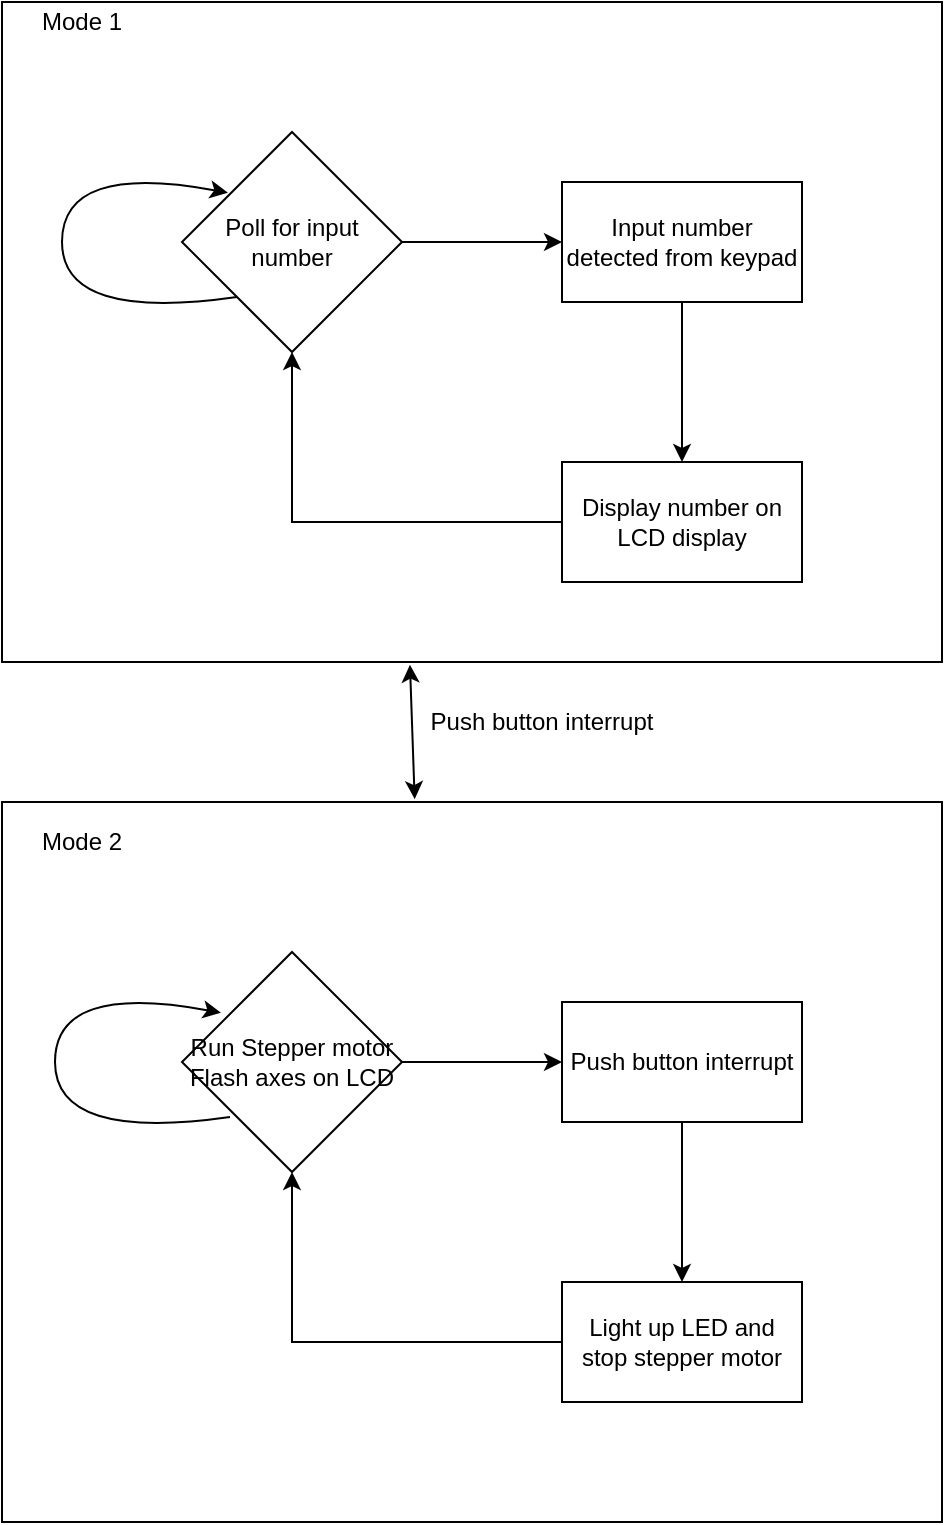 <mxfile version="11.3.0" type="device" pages="1"><diagram id="RFgCJ1ytmicZaNXon4Z1" name="Page-1"><mxGraphModel dx="525" dy="811" grid="1" gridSize="10" guides="1" tooltips="1" connect="1" arrows="1" fold="1" page="1" pageScale="1" pageWidth="850" pageHeight="1100" math="0" shadow="0"><root><mxCell id="0"/><mxCell id="1" parent="0"/><mxCell id="CMnNo58IAOqF4bnE65OY-19" value="" style="rounded=0;whiteSpace=wrap;html=1;fillColor=none;" vertex="1" parent="1"><mxGeometry x="210" y="520" width="470" height="360" as="geometry"/></mxCell><mxCell id="CMnNo58IAOqF4bnE65OY-27" value="" style="rounded=0;whiteSpace=wrap;html=1;fillColor=none;" vertex="1" parent="1"><mxGeometry x="210" y="120" width="470" height="330" as="geometry"/></mxCell><mxCell id="CMnNo58IAOqF4bnE65OY-3" value="" style="edgeStyle=orthogonalEdgeStyle;rounded=0;orthogonalLoop=1;jettySize=auto;html=1;" edge="1" parent="1" source="CMnNo58IAOqF4bnE65OY-1"><mxGeometry relative="1" as="geometry"><mxPoint x="490" y="240" as="targetPoint"/></mxGeometry></mxCell><mxCell id="CMnNo58IAOqF4bnE65OY-1" value="Poll for input number" style="rhombus;whiteSpace=wrap;html=1;" vertex="1" parent="1"><mxGeometry x="300" y="185" width="110" height="110" as="geometry"/></mxCell><mxCell id="CMnNo58IAOqF4bnE65OY-7" value="" style="edgeStyle=orthogonalEdgeStyle;rounded=0;orthogonalLoop=1;jettySize=auto;html=1;" edge="1" parent="1" source="CMnNo58IAOqF4bnE65OY-5" target="CMnNo58IAOqF4bnE65OY-6"><mxGeometry relative="1" as="geometry"/></mxCell><mxCell id="CMnNo58IAOqF4bnE65OY-5" value="Input number detected from keypad" style="rounded=0;whiteSpace=wrap;html=1;" vertex="1" parent="1"><mxGeometry x="490" y="210" width="120" height="60" as="geometry"/></mxCell><mxCell id="CMnNo58IAOqF4bnE65OY-9" value="" style="edgeStyle=orthogonalEdgeStyle;rounded=0;orthogonalLoop=1;jettySize=auto;html=1;entryX=0.5;entryY=1;entryDx=0;entryDy=0;" edge="1" parent="1" source="CMnNo58IAOqF4bnE65OY-6" target="CMnNo58IAOqF4bnE65OY-1"><mxGeometry relative="1" as="geometry"><mxPoint x="410" y="380" as="targetPoint"/></mxGeometry></mxCell><mxCell id="CMnNo58IAOqF4bnE65OY-6" value="Display number on LCD display" style="rounded=0;whiteSpace=wrap;html=1;" vertex="1" parent="1"><mxGeometry x="490" y="350" width="120" height="60" as="geometry"/></mxCell><mxCell id="CMnNo58IAOqF4bnE65OY-11" value="Mode 1" style="text;html=1;strokeColor=none;fillColor=none;align=center;verticalAlign=middle;whiteSpace=wrap;rounded=0;" vertex="1" parent="1"><mxGeometry x="220" y="120" width="60" height="20" as="geometry"/></mxCell><mxCell id="CMnNo58IAOqF4bnE65OY-13" value="" style="edgeStyle=orthogonalEdgeStyle;rounded=0;orthogonalLoop=1;jettySize=auto;html=1;" edge="1" parent="1" source="CMnNo58IAOqF4bnE65OY-14"><mxGeometry relative="1" as="geometry"><mxPoint x="490" y="650" as="targetPoint"/></mxGeometry></mxCell><mxCell id="CMnNo58IAOqF4bnE65OY-14" value="Run Stepper motor&lt;br&gt;Flash axes on LCD" style="rhombus;whiteSpace=wrap;html=1;" vertex="1" parent="1"><mxGeometry x="300" y="595" width="110" height="110" as="geometry"/></mxCell><mxCell id="CMnNo58IAOqF4bnE65OY-15" value="" style="edgeStyle=orthogonalEdgeStyle;rounded=0;orthogonalLoop=1;jettySize=auto;html=1;" edge="1" parent="1" source="CMnNo58IAOqF4bnE65OY-16" target="CMnNo58IAOqF4bnE65OY-18"><mxGeometry relative="1" as="geometry"/></mxCell><mxCell id="CMnNo58IAOqF4bnE65OY-16" value="Push button interrupt" style="rounded=0;whiteSpace=wrap;html=1;" vertex="1" parent="1"><mxGeometry x="490" y="620" width="120" height="60" as="geometry"/></mxCell><mxCell id="CMnNo58IAOqF4bnE65OY-17" value="" style="edgeStyle=orthogonalEdgeStyle;rounded=0;orthogonalLoop=1;jettySize=auto;html=1;entryX=0.5;entryY=1;entryDx=0;entryDy=0;" edge="1" parent="1" source="CMnNo58IAOqF4bnE65OY-18" target="CMnNo58IAOqF4bnE65OY-14"><mxGeometry relative="1" as="geometry"><mxPoint x="410" y="790" as="targetPoint"/></mxGeometry></mxCell><mxCell id="CMnNo58IAOqF4bnE65OY-18" value="Light up LED and stop stepper motor" style="rounded=0;whiteSpace=wrap;html=1;" vertex="1" parent="1"><mxGeometry x="490" y="760" width="120" height="60" as="geometry"/></mxCell><mxCell id="CMnNo58IAOqF4bnE65OY-20" value="Mode 2" style="text;html=1;strokeColor=none;fillColor=none;align=center;verticalAlign=middle;whiteSpace=wrap;rounded=0;" vertex="1" parent="1"><mxGeometry x="220" y="530" width="60" height="20" as="geometry"/></mxCell><mxCell id="CMnNo58IAOqF4bnE65OY-25" value="" style="curved=1;endArrow=classic;html=1;entryX=0.209;entryY=0.276;entryDx=0;entryDy=0;entryPerimeter=0;exitX=0;exitY=1;exitDx=0;exitDy=0;" edge="1" parent="1" source="CMnNo58IAOqF4bnE65OY-1" target="CMnNo58IAOqF4bnE65OY-1"><mxGeometry width="50" height="50" relative="1" as="geometry"><mxPoint x="250" y="260" as="sourcePoint"/><mxPoint x="300" y="210" as="targetPoint"/><Array as="points"><mxPoint x="240" y="280"/><mxPoint x="240" y="200"/></Array></mxGeometry></mxCell><mxCell id="CMnNo58IAOqF4bnE65OY-29" value="Push button interrupt" style="text;html=1;strokeColor=none;fillColor=none;align=center;verticalAlign=middle;whiteSpace=wrap;rounded=0;" vertex="1" parent="1"><mxGeometry x="410" y="470" width="140" height="20" as="geometry"/></mxCell><mxCell id="CMnNo58IAOqF4bnE65OY-30" value="" style="curved=1;endArrow=classic;html=1;entryX=0.209;entryY=0.276;entryDx=0;entryDy=0;entryPerimeter=0;exitX=0;exitY=1;exitDx=0;exitDy=0;" edge="1" parent="1"><mxGeometry width="50" height="50" relative="1" as="geometry"><mxPoint x="324" y="677.5" as="sourcePoint"/><mxPoint x="319.49" y="625.36" as="targetPoint"/><Array as="points"><mxPoint x="236.5" y="690"/><mxPoint x="236.5" y="610"/></Array></mxGeometry></mxCell><mxCell id="CMnNo58IAOqF4bnE65OY-31" value="" style="endArrow=classic;startArrow=classic;html=1;entryX=0.434;entryY=1.004;entryDx=0;entryDy=0;entryPerimeter=0;exitX=0.439;exitY=-0.004;exitDx=0;exitDy=0;exitPerimeter=0;" edge="1" parent="1" source="CMnNo58IAOqF4bnE65OY-19" target="CMnNo58IAOqF4bnE65OY-27"><mxGeometry width="50" height="50" relative="1" as="geometry"><mxPoint x="210" y="950" as="sourcePoint"/><mxPoint x="260" y="900" as="targetPoint"/></mxGeometry></mxCell></root></mxGraphModel></diagram></mxfile>
